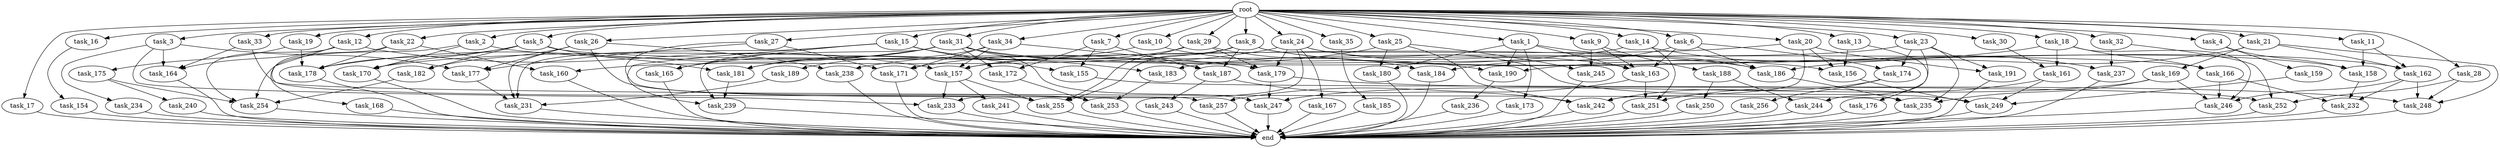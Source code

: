 digraph G {
  root [size="0.000000"];
  task_1 [size="10.240000"];
  task_2 [size="10.240000"];
  task_3 [size="10.240000"];
  task_4 [size="10.240000"];
  task_5 [size="10.240000"];
  task_6 [size="10.240000"];
  task_7 [size="10.240000"];
  task_8 [size="10.240000"];
  task_9 [size="10.240000"];
  task_10 [size="10.240000"];
  task_11 [size="10.240000"];
  task_12 [size="10.240000"];
  task_13 [size="10.240000"];
  task_14 [size="10.240000"];
  task_15 [size="10.240000"];
  task_16 [size="10.240000"];
  task_17 [size="10.240000"];
  task_18 [size="10.240000"];
  task_19 [size="10.240000"];
  task_20 [size="10.240000"];
  task_21 [size="10.240000"];
  task_22 [size="10.240000"];
  task_23 [size="10.240000"];
  task_24 [size="10.240000"];
  task_25 [size="10.240000"];
  task_26 [size="10.240000"];
  task_27 [size="10.240000"];
  task_28 [size="10.240000"];
  task_29 [size="10.240000"];
  task_30 [size="10.240000"];
  task_31 [size="10.240000"];
  task_32 [size="10.240000"];
  task_33 [size="10.240000"];
  task_34 [size="10.240000"];
  task_35 [size="10.240000"];
  task_154 [size="773094113.280000"];
  task_155 [size="6270652252.160000"];
  task_156 [size="12541304504.320000"];
  task_157 [size="16063177687.040001"];
  task_158 [size="10737418240.000000"];
  task_159 [size="3092376453.120000"];
  task_160 [size="2920577761.280000"];
  task_161 [size="3435973836.800000"];
  task_162 [size="8418135900.160000"];
  task_163 [size="12799002542.080000"];
  task_164 [size="9964324126.719999"];
  task_165 [size="6871947673.600000"];
  task_166 [size="4466765987.840000"];
  task_167 [size="3092376453.120000"];
  task_168 [size="773094113.280000"];
  task_169 [size="773094113.280000"];
  task_170 [size="8675833937.920000"];
  task_171 [size="11081015623.680000"];
  task_172 [size="2147483648.000000"];
  task_173 [size="8589934592.000000"];
  task_174 [size="2920577761.280000"];
  task_175 [size="773094113.280000"];
  task_176 [size="6957847019.520000"];
  task_177 [size="12025908428.800001"];
  task_178 [size="4294967296.000000"];
  task_179 [size="9448928051.200001"];
  task_180 [size="17179869184.000000"];
  task_181 [size="6957847019.520000"];
  task_182 [size="9964324126.719999"];
  task_183 [size="7645041786.880000"];
  task_184 [size="4982162063.360000"];
  task_185 [size="773094113.280000"];
  task_186 [size="13228499271.680000"];
  task_187 [size="4294967296.000000"];
  task_188 [size="343597383.680000"];
  task_189 [size="2147483648.000000"];
  task_190 [size="15891378995.200001"];
  task_191 [size="6356551598.080000"];
  task_231 [size="19069654794.240002"];
  task_232 [size="11682311045.120001"];
  task_233 [size="6957847019.520000"];
  task_234 [size="3092376453.120000"];
  task_235 [size="12884901888.000000"];
  task_236 [size="343597383.680000"];
  task_237 [size="4982162063.360000"];
  task_238 [size="11682311045.120001"];
  task_239 [size="11081015623.680000"];
  task_240 [size="6957847019.520000"];
  task_241 [size="773094113.280000"];
  task_242 [size="13486197309.440001"];
  task_243 [size="343597383.680000"];
  task_244 [size="3521873182.720000"];
  task_245 [size="8933531975.680000"];
  task_246 [size="13829794693.120001"];
  task_247 [size="10479720202.240000"];
  task_248 [size="15375982919.680000"];
  task_249 [size="10479720202.240000"];
  task_250 [size="1374389534.720000"];
  task_251 [size="8675833937.920000"];
  task_252 [size="6012954214.400001"];
  task_253 [size="10307921510.400000"];
  task_254 [size="22505628631.040001"];
  task_255 [size="8504035246.080000"];
  task_256 [size="343597383.680000"];
  task_257 [size="1717986918.400000"];
  end [size="0.000000"];

  root -> task_1 [size="1.000000"];
  root -> task_2 [size="1.000000"];
  root -> task_3 [size="1.000000"];
  root -> task_4 [size="1.000000"];
  root -> task_5 [size="1.000000"];
  root -> task_6 [size="1.000000"];
  root -> task_7 [size="1.000000"];
  root -> task_8 [size="1.000000"];
  root -> task_9 [size="1.000000"];
  root -> task_10 [size="1.000000"];
  root -> task_11 [size="1.000000"];
  root -> task_12 [size="1.000000"];
  root -> task_13 [size="1.000000"];
  root -> task_14 [size="1.000000"];
  root -> task_15 [size="1.000000"];
  root -> task_16 [size="1.000000"];
  root -> task_17 [size="1.000000"];
  root -> task_18 [size="1.000000"];
  root -> task_19 [size="1.000000"];
  root -> task_20 [size="1.000000"];
  root -> task_21 [size="1.000000"];
  root -> task_22 [size="1.000000"];
  root -> task_23 [size="1.000000"];
  root -> task_24 [size="1.000000"];
  root -> task_25 [size="1.000000"];
  root -> task_26 [size="1.000000"];
  root -> task_27 [size="1.000000"];
  root -> task_28 [size="1.000000"];
  root -> task_29 [size="1.000000"];
  root -> task_30 [size="1.000000"];
  root -> task_31 [size="1.000000"];
  root -> task_32 [size="1.000000"];
  root -> task_33 [size="1.000000"];
  root -> task_34 [size="1.000000"];
  root -> task_35 [size="1.000000"];
  task_1 -> task_163 [size="838860800.000000"];
  task_1 -> task_173 [size="838860800.000000"];
  task_1 -> task_180 [size="838860800.000000"];
  task_1 -> task_186 [size="838860800.000000"];
  task_1 -> task_190 [size="838860800.000000"];
  task_2 -> task_170 [size="301989888.000000"];
  task_2 -> task_186 [size="301989888.000000"];
  task_2 -> task_254 [size="301989888.000000"];
  task_3 -> task_164 [size="301989888.000000"];
  task_3 -> task_177 [size="301989888.000000"];
  task_3 -> task_233 [size="301989888.000000"];
  task_3 -> task_234 [size="301989888.000000"];
  task_4 -> task_158 [size="301989888.000000"];
  task_4 -> task_159 [size="301989888.000000"];
  task_5 -> task_166 [size="134217728.000000"];
  task_5 -> task_170 [size="134217728.000000"];
  task_5 -> task_178 [size="134217728.000000"];
  task_5 -> task_181 [size="134217728.000000"];
  task_5 -> task_182 [size="134217728.000000"];
  task_6 -> task_163 [size="75497472.000000"];
  task_6 -> task_174 [size="75497472.000000"];
  task_6 -> task_184 [size="75497472.000000"];
  task_6 -> task_186 [size="75497472.000000"];
  task_7 -> task_155 [size="75497472.000000"];
  task_7 -> task_172 [size="75497472.000000"];
  task_7 -> task_187 [size="75497472.000000"];
  task_8 -> task_158 [size="209715200.000000"];
  task_8 -> task_160 [size="209715200.000000"];
  task_8 -> task_162 [size="209715200.000000"];
  task_8 -> task_187 [size="209715200.000000"];
  task_8 -> task_255 [size="209715200.000000"];
  task_9 -> task_163 [size="33554432.000000"];
  task_9 -> task_188 [size="33554432.000000"];
  task_9 -> task_245 [size="33554432.000000"];
  task_10 -> task_181 [size="411041792.000000"];
  task_10 -> task_190 [size="411041792.000000"];
  task_11 -> task_158 [size="536870912.000000"];
  task_11 -> task_162 [size="536870912.000000"];
  task_12 -> task_157 [size="536870912.000000"];
  task_12 -> task_164 [size="536870912.000000"];
  task_12 -> task_235 [size="536870912.000000"];
  task_12 -> task_254 [size="536870912.000000"];
  task_13 -> task_156 [size="679477248.000000"];
  task_13 -> task_176 [size="679477248.000000"];
  task_14 -> task_170 [size="411041792.000000"];
  task_14 -> task_237 [size="411041792.000000"];
  task_14 -> task_251 [size="411041792.000000"];
  task_15 -> task_155 [size="536870912.000000"];
  task_15 -> task_165 [size="536870912.000000"];
  task_15 -> task_183 [size="536870912.000000"];
  task_15 -> task_231 [size="536870912.000000"];
  task_15 -> task_239 [size="536870912.000000"];
  task_16 -> task_154 [size="75497472.000000"];
  task_17 -> end [size="1.000000"];
  task_18 -> task_161 [size="301989888.000000"];
  task_18 -> task_166 [size="301989888.000000"];
  task_18 -> task_190 [size="301989888.000000"];
  task_18 -> task_246 [size="301989888.000000"];
  task_19 -> task_175 [size="75497472.000000"];
  task_19 -> task_178 [size="75497472.000000"];
  task_20 -> task_156 [size="411041792.000000"];
  task_20 -> task_157 [size="411041792.000000"];
  task_20 -> task_191 [size="411041792.000000"];
  task_20 -> task_242 [size="411041792.000000"];
  task_21 -> task_162 [size="75497472.000000"];
  task_21 -> task_169 [size="75497472.000000"];
  task_21 -> task_186 [size="75497472.000000"];
  task_21 -> task_248 [size="75497472.000000"];
  task_22 -> task_160 [size="75497472.000000"];
  task_22 -> task_168 [size="75497472.000000"];
  task_22 -> task_178 [size="75497472.000000"];
  task_23 -> task_174 [size="209715200.000000"];
  task_23 -> task_183 [size="209715200.000000"];
  task_23 -> task_191 [size="209715200.000000"];
  task_23 -> task_235 [size="209715200.000000"];
  task_23 -> task_244 [size="209715200.000000"];
  task_24 -> task_163 [size="301989888.000000"];
  task_24 -> task_167 [size="301989888.000000"];
  task_24 -> task_179 [size="301989888.000000"];
  task_24 -> task_233 [size="301989888.000000"];
  task_24 -> task_238 [size="301989888.000000"];
  task_24 -> task_249 [size="301989888.000000"];
  task_25 -> task_171 [size="838860800.000000"];
  task_25 -> task_180 [size="838860800.000000"];
  task_25 -> task_242 [size="838860800.000000"];
  task_25 -> task_245 [size="838860800.000000"];
  task_26 -> task_177 [size="838860800.000000"];
  task_26 -> task_182 [size="838860800.000000"];
  task_26 -> task_231 [size="838860800.000000"];
  task_26 -> task_238 [size="838860800.000000"];
  task_26 -> task_253 [size="838860800.000000"];
  task_27 -> task_171 [size="33554432.000000"];
  task_27 -> task_177 [size="33554432.000000"];
  task_27 -> task_257 [size="33554432.000000"];
  task_28 -> task_248 [size="209715200.000000"];
  task_28 -> task_252 [size="209715200.000000"];
  task_29 -> task_157 [size="411041792.000000"];
  task_29 -> task_179 [size="411041792.000000"];
  task_29 -> task_184 [size="411041792.000000"];
  task_29 -> task_255 [size="411041792.000000"];
  task_30 -> task_161 [size="33554432.000000"];
  task_31 -> task_156 [size="134217728.000000"];
  task_31 -> task_165 [size="134217728.000000"];
  task_31 -> task_172 [size="134217728.000000"];
  task_31 -> task_178 [size="134217728.000000"];
  task_31 -> task_181 [size="134217728.000000"];
  task_31 -> task_187 [size="134217728.000000"];
  task_31 -> task_239 [size="134217728.000000"];
  task_31 -> task_247 [size="134217728.000000"];
  task_32 -> task_237 [size="75497472.000000"];
  task_32 -> task_252 [size="75497472.000000"];
  task_33 -> task_164 [size="134217728.000000"];
  task_33 -> task_255 [size="134217728.000000"];
  task_34 -> task_157 [size="209715200.000000"];
  task_34 -> task_171 [size="209715200.000000"];
  task_34 -> task_179 [size="209715200.000000"];
  task_34 -> task_189 [size="209715200.000000"];
  task_35 -> task_185 [size="75497472.000000"];
  task_154 -> end [size="1.000000"];
  task_155 -> task_252 [size="301989888.000000"];
  task_156 -> task_249 [size="209715200.000000"];
  task_157 -> task_233 [size="75497472.000000"];
  task_157 -> task_241 [size="75497472.000000"];
  task_157 -> task_255 [size="75497472.000000"];
  task_158 -> task_232 [size="301989888.000000"];
  task_159 -> task_249 [size="209715200.000000"];
  task_160 -> end [size="1.000000"];
  task_161 -> task_249 [size="301989888.000000"];
  task_161 -> task_251 [size="301989888.000000"];
  task_162 -> task_232 [size="536870912.000000"];
  task_162 -> task_246 [size="536870912.000000"];
  task_162 -> task_248 [size="536870912.000000"];
  task_163 -> task_251 [size="134217728.000000"];
  task_163 -> task_257 [size="134217728.000000"];
  task_164 -> end [size="1.000000"];
  task_165 -> end [size="1.000000"];
  task_166 -> task_232 [size="301989888.000000"];
  task_166 -> task_246 [size="301989888.000000"];
  task_167 -> end [size="1.000000"];
  task_168 -> end [size="1.000000"];
  task_169 -> task_235 [size="209715200.000000"];
  task_169 -> task_246 [size="209715200.000000"];
  task_169 -> task_247 [size="209715200.000000"];
  task_170 -> end [size="1.000000"];
  task_171 -> end [size="1.000000"];
  task_172 -> task_253 [size="134217728.000000"];
  task_173 -> end [size="1.000000"];
  task_174 -> task_242 [size="33554432.000000"];
  task_174 -> task_256 [size="33554432.000000"];
  task_175 -> task_240 [size="679477248.000000"];
  task_175 -> task_254 [size="679477248.000000"];
  task_176 -> end [size="1.000000"];
  task_177 -> task_231 [size="411041792.000000"];
  task_178 -> end [size="1.000000"];
  task_179 -> task_247 [size="679477248.000000"];
  task_179 -> task_248 [size="679477248.000000"];
  task_180 -> end [size="1.000000"];
  task_181 -> task_239 [size="411041792.000000"];
  task_182 -> task_254 [size="679477248.000000"];
  task_183 -> task_253 [size="33554432.000000"];
  task_184 -> end [size="1.000000"];
  task_185 -> end [size="1.000000"];
  task_186 -> task_235 [size="301989888.000000"];
  task_187 -> task_242 [size="33554432.000000"];
  task_187 -> task_243 [size="33554432.000000"];
  task_188 -> task_244 [size="134217728.000000"];
  task_188 -> task_250 [size="134217728.000000"];
  task_189 -> task_231 [size="75497472.000000"];
  task_190 -> task_236 [size="33554432.000000"];
  task_191 -> end [size="1.000000"];
  task_231 -> end [size="1.000000"];
  task_232 -> end [size="1.000000"];
  task_233 -> end [size="1.000000"];
  task_234 -> end [size="1.000000"];
  task_235 -> end [size="1.000000"];
  task_236 -> end [size="1.000000"];
  task_237 -> end [size="1.000000"];
  task_238 -> end [size="1.000000"];
  task_239 -> end [size="1.000000"];
  task_240 -> end [size="1.000000"];
  task_241 -> end [size="1.000000"];
  task_242 -> end [size="1.000000"];
  task_243 -> end [size="1.000000"];
  task_244 -> end [size="1.000000"];
  task_245 -> end [size="1.000000"];
  task_246 -> end [size="1.000000"];
  task_247 -> end [size="1.000000"];
  task_248 -> end [size="1.000000"];
  task_249 -> end [size="1.000000"];
  task_250 -> end [size="1.000000"];
  task_251 -> end [size="1.000000"];
  task_252 -> end [size="1.000000"];
  task_253 -> end [size="1.000000"];
  task_254 -> end [size="1.000000"];
  task_255 -> end [size="1.000000"];
  task_256 -> end [size="1.000000"];
  task_257 -> end [size="1.000000"];
}
